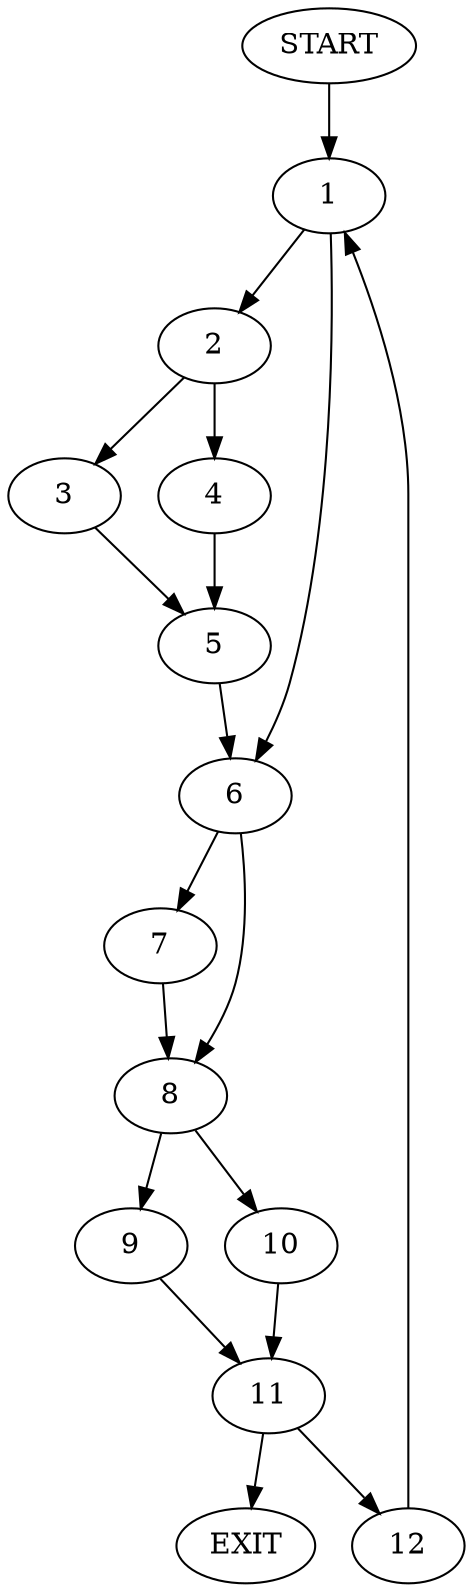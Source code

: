 digraph { 
0 [label="START"];
1;
2;
3;
4;
5;
6;
7;
8;
9;
10;
11;
12;
13[label="EXIT"];
0 -> 1;
1 -> 2;
1 -> 6;
2 -> 3;
2 -> 4;
3 -> 5;
4 -> 5;
5 -> 6;
6 -> 7;
6 -> 8;
7 -> 8;
8 -> 9;
8 -> 10;
9 -> 11;
10 -> 11;
11 -> 13;
11 -> 12;
12 -> 1;
}